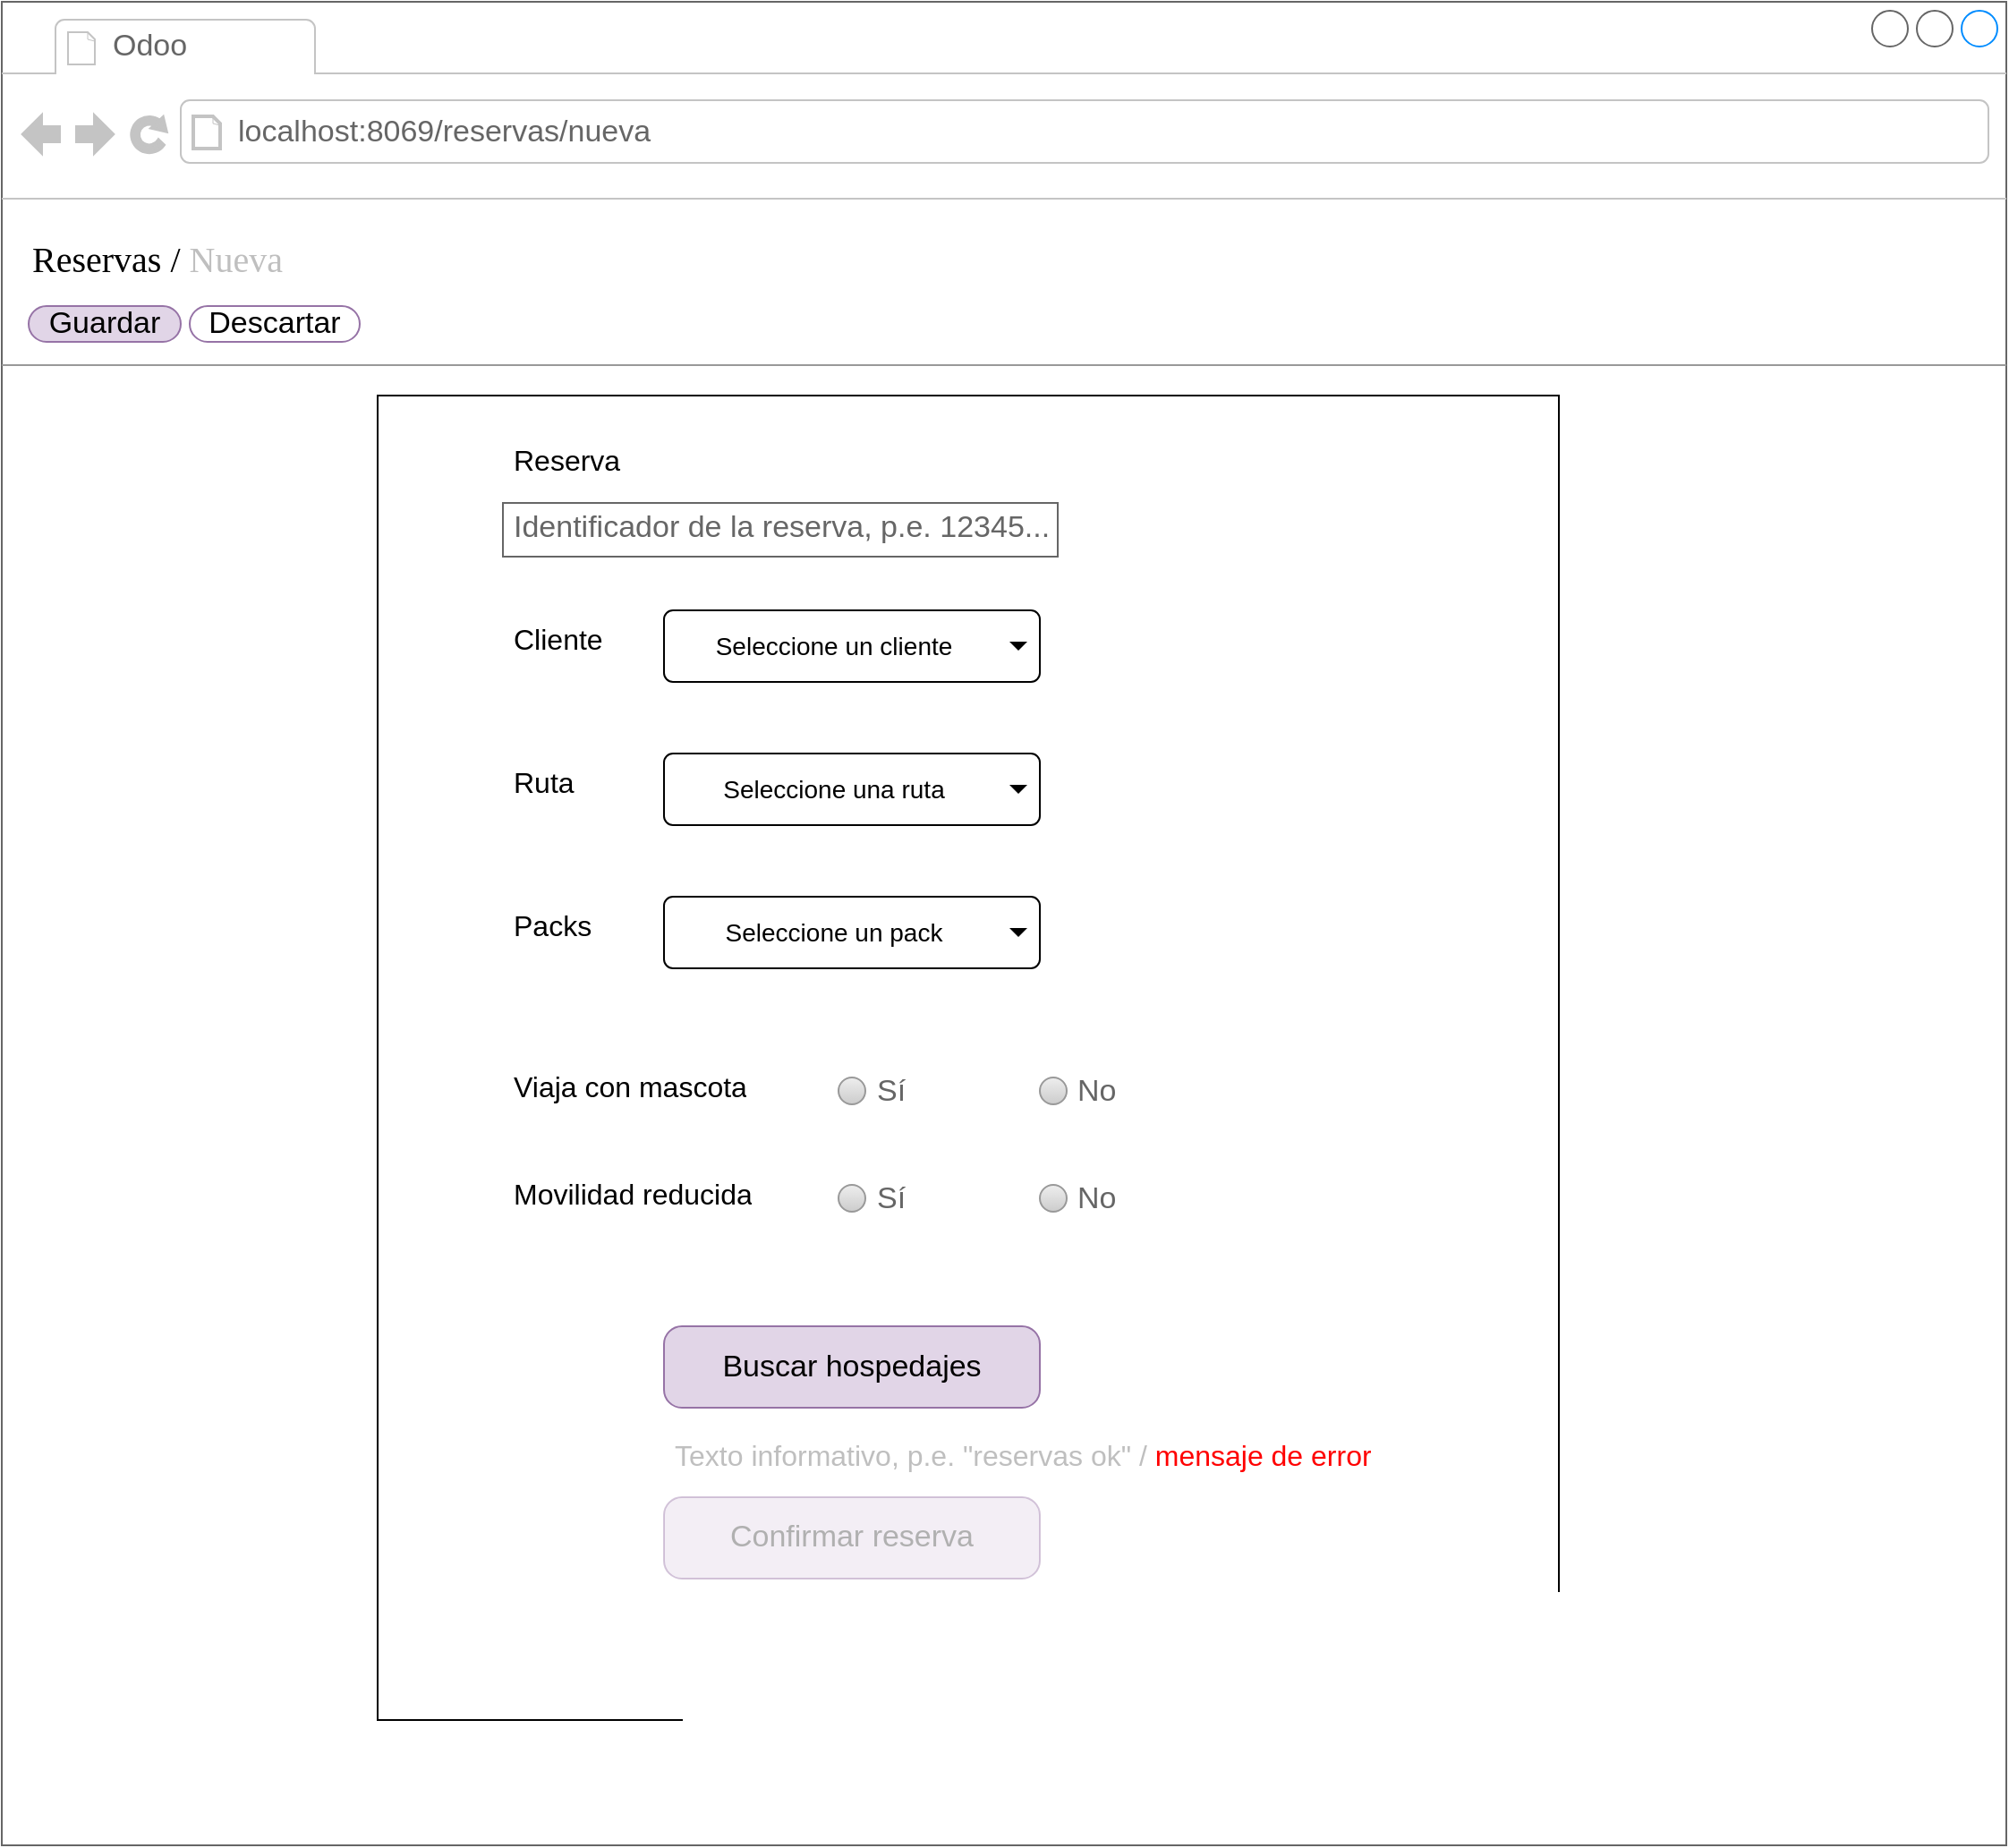 <mxfile version="26.2.9">
  <diagram id="W8gf2pntZX4h6oX37k1E" name="Página-1">
    <mxGraphModel dx="1680" dy="914" grid="1" gridSize="10" guides="1" tooltips="1" connect="1" arrows="1" fold="1" page="1" pageScale="1" pageWidth="827" pageHeight="1169" math="0" shadow="0">
      <root>
        <mxCell id="0" />
        <mxCell id="1" parent="0" />
        <mxCell id="KtbFvMZ7oUjdtlLk4iKf-1" value="" style="strokeWidth=1;shadow=0;dashed=0;align=center;html=1;shape=mxgraph.mockup.containers.browserWindow;rSize=0;strokeColor=#666666;mainText=,;recursiveResize=0;rounded=0;labelBackgroundColor=none;fontFamily=Verdana;fontSize=12" vertex="1" parent="1">
          <mxGeometry x="50" y="40" width="1120" height="1030" as="geometry" />
        </mxCell>
        <mxCell id="KtbFvMZ7oUjdtlLk4iKf-2" value="Odoo" style="strokeWidth=1;shadow=0;dashed=0;align=center;html=1;shape=mxgraph.mockup.containers.anchor;fontSize=17;fontColor=#666666;align=left;" vertex="1" parent="KtbFvMZ7oUjdtlLk4iKf-1">
          <mxGeometry x="60" y="12" width="110" height="26" as="geometry" />
        </mxCell>
        <mxCell id="KtbFvMZ7oUjdtlLk4iKf-3" value="localhost:8069/reservas/nueva" style="strokeWidth=1;shadow=0;dashed=0;align=center;html=1;shape=mxgraph.mockup.containers.anchor;rSize=0;fontSize=17;fontColor=#666666;align=left;" vertex="1" parent="KtbFvMZ7oUjdtlLk4iKf-1">
          <mxGeometry x="130" y="60" width="250" height="26" as="geometry" />
        </mxCell>
        <mxCell id="KtbFvMZ7oUjdtlLk4iKf-4" value="&lt;font style=&quot;font-size: 20px;&quot;&gt;Reservas / &lt;font style=&quot;color: light-dark(rgb(191, 191, 191), rgb(237, 237, 237));&quot;&gt;Nueva&lt;/font&gt;&lt;/font&gt;" style="text;html=1;points=[];align=left;verticalAlign=top;spacingTop=-4;fontSize=30;fontFamily=Verdana" vertex="1" parent="KtbFvMZ7oUjdtlLk4iKf-1">
          <mxGeometry x="15" y="120" width="340" height="50" as="geometry" />
        </mxCell>
        <mxCell id="KtbFvMZ7oUjdtlLk4iKf-5" value="" style="verticalLabelPosition=bottom;shadow=0;dashed=0;align=center;html=1;verticalAlign=top;strokeWidth=1;shape=mxgraph.mockup.markup.line;strokeColor=#999999;rounded=0;labelBackgroundColor=none;fillColor=#ffffff;fontFamily=Verdana;fontSize=12;fontColor=#000000;" vertex="1" parent="KtbFvMZ7oUjdtlLk4iKf-1">
          <mxGeometry y="193" width="1120" height="20" as="geometry" />
        </mxCell>
        <mxCell id="KtbFvMZ7oUjdtlLk4iKf-6" value="Guardar" style="strokeWidth=1;shadow=0;dashed=0;align=center;html=1;shape=mxgraph.mockup.buttons.button;strokeColor=#9673a6;mainText=;buttonStyle=round;fontSize=17;fontStyle=0;fillColor=#e1d5e7;whiteSpace=wrap;rounded=0;labelBackgroundColor=none;" vertex="1" parent="KtbFvMZ7oUjdtlLk4iKf-1">
          <mxGeometry x="15" y="170" width="85" height="20" as="geometry" />
        </mxCell>
        <mxCell id="KtbFvMZ7oUjdtlLk4iKf-55" value="Descartar" style="strokeWidth=1;shadow=0;dashed=0;align=center;html=1;shape=mxgraph.mockup.buttons.button;strokeColor=#9673a6;mainText=;buttonStyle=round;fontSize=17;fontStyle=0;fillColor=none;whiteSpace=wrap;rounded=0;labelBackgroundColor=none;" vertex="1" parent="KtbFvMZ7oUjdtlLk4iKf-1">
          <mxGeometry x="105" y="170" width="95" height="20" as="geometry" />
        </mxCell>
        <mxCell id="KtbFvMZ7oUjdtlLk4iKf-56" value="" style="rounded=0;whiteSpace=wrap;html=1;fillColor=none;" vertex="1" parent="KtbFvMZ7oUjdtlLk4iKf-1">
          <mxGeometry x="210" y="220" width="660" height="740" as="geometry" />
        </mxCell>
        <mxCell id="KtbFvMZ7oUjdtlLk4iKf-57" value="&lt;font style=&quot;font-size: 16px;&quot;&gt;Reserva&lt;/font&gt;" style="text;strokeColor=none;fillColor=none;align=left;verticalAlign=top;spacingLeft=4;spacingRight=4;overflow=hidden;rotatable=0;points=[[0,0.5],[1,0.5]];portConstraint=eastwest;whiteSpace=wrap;html=1;" vertex="1" parent="KtbFvMZ7oUjdtlLk4iKf-1">
          <mxGeometry x="280" y="240" width="90" height="26" as="geometry" />
        </mxCell>
        <mxCell id="KtbFvMZ7oUjdtlLk4iKf-58" value="Identificador de la reserva, p.e. 12345..." style="strokeWidth=1;shadow=0;dashed=0;align=center;html=1;shape=mxgraph.mockup.text.textBox;fontColor=#666666;align=left;fontSize=17;spacingLeft=4;spacingTop=-3;whiteSpace=wrap;strokeColor=#666666;mainText=" vertex="1" parent="KtbFvMZ7oUjdtlLk4iKf-1">
          <mxGeometry x="280" y="280" width="310" height="30" as="geometry" />
        </mxCell>
        <mxCell id="KtbFvMZ7oUjdtlLk4iKf-60" value="&lt;font style=&quot;font-size: 16px;&quot;&gt;Cliente&lt;/font&gt;" style="text;strokeColor=none;fillColor=none;align=left;verticalAlign=top;spacingLeft=4;spacingRight=4;overflow=hidden;rotatable=0;points=[[0,0.5],[1,0.5]];portConstraint=eastwest;whiteSpace=wrap;html=1;" vertex="1" parent="KtbFvMZ7oUjdtlLk4iKf-1">
          <mxGeometry x="280" y="340" width="90" height="26" as="geometry" />
        </mxCell>
        <mxCell id="KtbFvMZ7oUjdtlLk4iKf-61" value="Seleccione un cliente" style="html=1;shadow=0;dashed=0;shape=mxgraph.bootstrap.rrect;rSize=5;strokeWidth=1;whiteSpace=wrap;align=center;verticalAlign=middle;fontStyle=0;fontSize=14;spacingRight=20;" vertex="1" parent="KtbFvMZ7oUjdtlLk4iKf-1">
          <mxGeometry x="370" y="340" width="210" height="40" as="geometry" />
        </mxCell>
        <mxCell id="KtbFvMZ7oUjdtlLk4iKf-62" value="" style="shape=triangle;direction=south;fillColor=#000000;strokeColor=none;perimeter=none;" vertex="1" parent="KtbFvMZ7oUjdtlLk4iKf-61">
          <mxGeometry x="1" y="0.5" width="10" height="5" relative="1" as="geometry">
            <mxPoint x="-17" y="-2.5" as="offset" />
          </mxGeometry>
        </mxCell>
        <mxCell id="KtbFvMZ7oUjdtlLk4iKf-63" value="&lt;font style=&quot;font-size: 16px;&quot;&gt;Ruta&lt;/font&gt;" style="text;strokeColor=none;fillColor=none;align=left;verticalAlign=top;spacingLeft=4;spacingRight=4;overflow=hidden;rotatable=0;points=[[0,0.5],[1,0.5]];portConstraint=eastwest;whiteSpace=wrap;html=1;" vertex="1" parent="KtbFvMZ7oUjdtlLk4iKf-1">
          <mxGeometry x="280" y="420" width="90" height="26" as="geometry" />
        </mxCell>
        <mxCell id="KtbFvMZ7oUjdtlLk4iKf-64" value="Seleccione una ruta" style="html=1;shadow=0;dashed=0;shape=mxgraph.bootstrap.rrect;rSize=5;strokeWidth=1;whiteSpace=wrap;align=center;verticalAlign=middle;fontStyle=0;fontSize=14;spacingRight=20;" vertex="1" parent="KtbFvMZ7oUjdtlLk4iKf-1">
          <mxGeometry x="370" y="420" width="210" height="40" as="geometry" />
        </mxCell>
        <mxCell id="KtbFvMZ7oUjdtlLk4iKf-65" value="" style="shape=triangle;direction=south;fillColor=#000000;strokeColor=none;perimeter=none;" vertex="1" parent="KtbFvMZ7oUjdtlLk4iKf-64">
          <mxGeometry x="1" y="0.5" width="10" height="5" relative="1" as="geometry">
            <mxPoint x="-17" y="-2.5" as="offset" />
          </mxGeometry>
        </mxCell>
        <mxCell id="KtbFvMZ7oUjdtlLk4iKf-66" value="&lt;font style=&quot;font-size: 16px;&quot;&gt;Packs&lt;/font&gt;" style="text;strokeColor=none;fillColor=none;align=left;verticalAlign=top;spacingLeft=4;spacingRight=4;overflow=hidden;rotatable=0;points=[[0,0.5],[1,0.5]];portConstraint=eastwest;whiteSpace=wrap;html=1;" vertex="1" parent="KtbFvMZ7oUjdtlLk4iKf-1">
          <mxGeometry x="280" y="500" width="90" height="26" as="geometry" />
        </mxCell>
        <mxCell id="KtbFvMZ7oUjdtlLk4iKf-67" value="Seleccione un pack" style="html=1;shadow=0;dashed=0;shape=mxgraph.bootstrap.rrect;rSize=5;strokeWidth=1;whiteSpace=wrap;align=center;verticalAlign=middle;fontStyle=0;fontSize=14;spacingRight=20;" vertex="1" parent="KtbFvMZ7oUjdtlLk4iKf-1">
          <mxGeometry x="370" y="500" width="210" height="40" as="geometry" />
        </mxCell>
        <mxCell id="KtbFvMZ7oUjdtlLk4iKf-68" value="" style="shape=triangle;direction=south;fillColor=#000000;strokeColor=none;perimeter=none;" vertex="1" parent="KtbFvMZ7oUjdtlLk4iKf-67">
          <mxGeometry x="1" y="0.5" width="10" height="5" relative="1" as="geometry">
            <mxPoint x="-17" y="-2.5" as="offset" />
          </mxGeometry>
        </mxCell>
        <mxCell id="KtbFvMZ7oUjdtlLk4iKf-69" value="Buscar hospedajes" style="strokeWidth=1;shadow=0;dashed=0;align=center;html=1;shape=mxgraph.mockup.buttons.button;strokeColor=#9673a6;mainText=;buttonStyle=round;fontSize=17;fontStyle=0;fillColor=#e1d5e7;whiteSpace=wrap;rounded=0;labelBackgroundColor=none;" vertex="1" parent="KtbFvMZ7oUjdtlLk4iKf-1">
          <mxGeometry x="370" y="740" width="210" height="45.5" as="geometry" />
        </mxCell>
        <mxCell id="KtbFvMZ7oUjdtlLk4iKf-70" value="&lt;font style=&quot;font-size: 16px; color: light-dark(rgb(191, 191, 191), rgb(237, 237, 237));&quot;&gt;Texto informativo, p.e. &quot;reservas ok&quot; / &lt;/font&gt;&lt;font style=&quot;font-size: 16px; color: light-dark(rgb(255, 0, 0), rgb(237, 237, 237));&quot;&gt;mensaje de error&lt;/font&gt;" style="text;strokeColor=none;fillColor=none;align=left;verticalAlign=top;spacingLeft=4;spacingRight=4;overflow=hidden;rotatable=0;points=[[0,0.5],[1,0.5]];portConstraint=eastwest;whiteSpace=wrap;html=1;" vertex="1" parent="KtbFvMZ7oUjdtlLk4iKf-1">
          <mxGeometry x="370" y="795.5" width="490" height="26" as="geometry" />
        </mxCell>
        <mxCell id="KtbFvMZ7oUjdtlLk4iKf-71" value="&lt;font style=&quot;color: light-dark(rgb(176, 176, 176), rgb(237, 237, 237));&quot;&gt;Confirmar reserva&lt;/font&gt;" style="strokeWidth=1;shadow=0;dashed=0;align=center;html=1;shape=mxgraph.mockup.buttons.button;strokeColor=#9673a6;mainText=;buttonStyle=round;fontSize=17;fontStyle=0;fillColor=#e1d5e7;whiteSpace=wrap;rounded=0;labelBackgroundColor=none;opacity=40;" vertex="1" parent="KtbFvMZ7oUjdtlLk4iKf-1">
          <mxGeometry x="370" y="835.5" width="210" height="45.5" as="geometry" />
        </mxCell>
        <mxCell id="KtbFvMZ7oUjdtlLk4iKf-76" value="&lt;font style=&quot;font-size: 16px;&quot;&gt;Viaja con mascota&lt;/font&gt;" style="text;strokeColor=none;fillColor=none;align=left;verticalAlign=top;spacingLeft=4;spacingRight=4;overflow=hidden;rotatable=0;points=[[0,0.5],[1,0.5]];portConstraint=eastwest;whiteSpace=wrap;html=1;" vertex="1" parent="KtbFvMZ7oUjdtlLk4iKf-1">
          <mxGeometry x="280" y="590" width="150" height="26" as="geometry" />
        </mxCell>
        <mxCell id="KtbFvMZ7oUjdtlLk4iKf-77" value="Sí" style="shape=ellipse;fillColor=#eeeeee;strokeColor=#999999;gradientColor=#cccccc;html=1;align=left;spacingLeft=4;fontSize=17;fontColor=#666666;labelPosition=right;shadow=0;" vertex="1" parent="KtbFvMZ7oUjdtlLk4iKf-1">
          <mxGeometry x="467.5" y="601" width="15" height="15" as="geometry" />
        </mxCell>
        <mxCell id="KtbFvMZ7oUjdtlLk4iKf-78" value="No" style="shape=ellipse;fillColor=#eeeeee;strokeColor=#999999;gradientColor=#cccccc;html=1;align=left;spacingLeft=4;fontSize=17;fontColor=#666666;labelPosition=right;shadow=0;" vertex="1" parent="KtbFvMZ7oUjdtlLk4iKf-1">
          <mxGeometry x="580" y="601" width="15" height="15" as="geometry" />
        </mxCell>
        <mxCell id="KtbFvMZ7oUjdtlLk4iKf-79" value="&lt;font style=&quot;font-size: 16px;&quot;&gt;Movilidad reducida&lt;/font&gt;" style="text;strokeColor=none;fillColor=none;align=left;verticalAlign=top;spacingLeft=4;spacingRight=4;overflow=hidden;rotatable=0;points=[[0,0.5],[1,0.5]];portConstraint=eastwest;whiteSpace=wrap;html=1;" vertex="1" parent="KtbFvMZ7oUjdtlLk4iKf-1">
          <mxGeometry x="280" y="650" width="150" height="26" as="geometry" />
        </mxCell>
        <mxCell id="KtbFvMZ7oUjdtlLk4iKf-80" value="Sí" style="shape=ellipse;fillColor=#eeeeee;strokeColor=#999999;gradientColor=#cccccc;html=1;align=left;spacingLeft=4;fontSize=17;fontColor=#666666;labelPosition=right;shadow=0;" vertex="1" parent="KtbFvMZ7oUjdtlLk4iKf-1">
          <mxGeometry x="467.5" y="661" width="15" height="15" as="geometry" />
        </mxCell>
        <mxCell id="KtbFvMZ7oUjdtlLk4iKf-81" value="No" style="shape=ellipse;fillColor=#eeeeee;strokeColor=#999999;gradientColor=#cccccc;html=1;align=left;spacingLeft=4;fontSize=17;fontColor=#666666;labelPosition=right;shadow=0;" vertex="1" parent="KtbFvMZ7oUjdtlLk4iKf-1">
          <mxGeometry x="580" y="661" width="15" height="15" as="geometry" />
        </mxCell>
      </root>
    </mxGraphModel>
  </diagram>
</mxfile>
